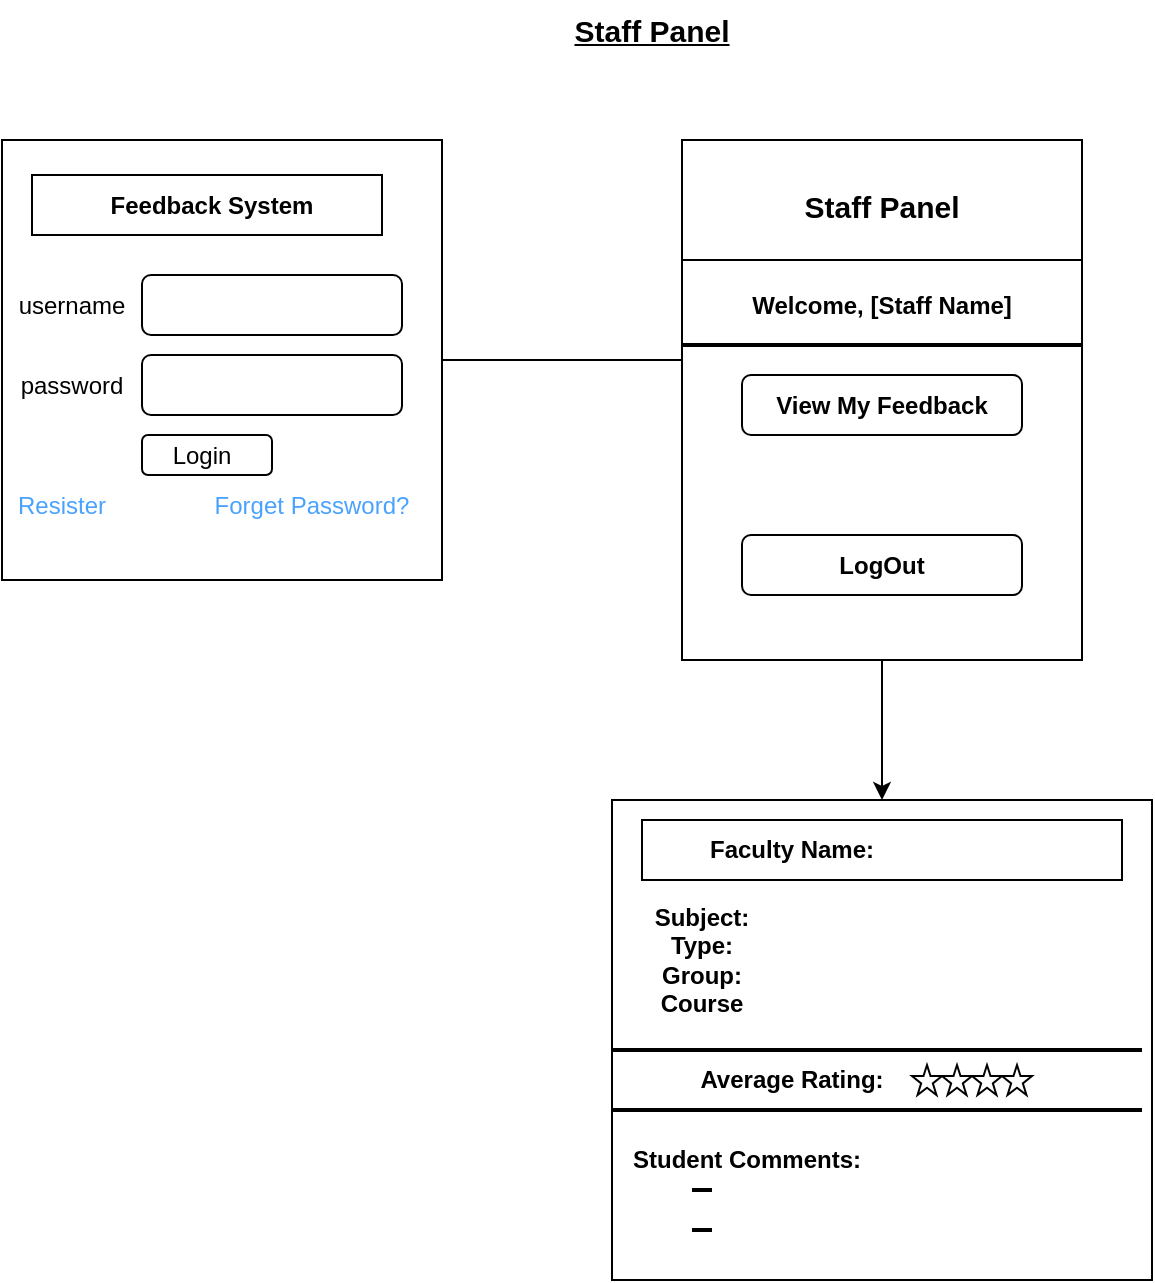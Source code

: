 <mxfile version="27.0.9">
  <diagram name="Page-1" id="B68G69nyZDmtwaSJx-K-">
    <mxGraphModel dx="1042" dy="626" grid="1" gridSize="10" guides="1" tooltips="1" connect="1" arrows="1" fold="1" page="1" pageScale="1" pageWidth="850" pageHeight="1100" math="0" shadow="0">
      <root>
        <mxCell id="0" />
        <mxCell id="1" parent="0" />
        <mxCell id="9UhjAVeoC2yW7LXFhDXO-1" value="Staff Panel" style="text;strokeColor=none;align=center;fillColor=none;html=1;verticalAlign=middle;whiteSpace=wrap;rounded=0;strokeWidth=6;fontSize=15;fontStyle=5" vertex="1" parent="1">
          <mxGeometry x="360" y="40" width="90" height="30" as="geometry" />
        </mxCell>
        <mxCell id="9UhjAVeoC2yW7LXFhDXO-108" value="" style="edgeStyle=orthogonalEdgeStyle;rounded=0;orthogonalLoop=1;jettySize=auto;html=1;" edge="1" parent="1" source="9UhjAVeoC2yW7LXFhDXO-2">
          <mxGeometry relative="1" as="geometry">
            <mxPoint x="430" y="220" as="targetPoint" />
          </mxGeometry>
        </mxCell>
        <mxCell id="9UhjAVeoC2yW7LXFhDXO-2" value="" style="whiteSpace=wrap;html=1;aspect=fixed;labelBackgroundColor=none;" vertex="1" parent="1">
          <mxGeometry x="80" y="110" width="220" height="220" as="geometry" />
        </mxCell>
        <mxCell id="9UhjAVeoC2yW7LXFhDXO-3" value="username" style="text;strokeColor=none;align=center;fillColor=none;html=1;verticalAlign=middle;whiteSpace=wrap;rounded=0;labelBackgroundColor=none;" vertex="1" parent="1">
          <mxGeometry x="80" y="177.5" width="70" height="30" as="geometry" />
        </mxCell>
        <mxCell id="9UhjAVeoC2yW7LXFhDXO-4" value="password" style="text;strokeColor=none;align=center;fillColor=none;html=1;verticalAlign=middle;whiteSpace=wrap;rounded=0;labelBackgroundColor=none;" vertex="1" parent="1">
          <mxGeometry x="85" y="217.5" width="60" height="30" as="geometry" />
        </mxCell>
        <mxCell id="9UhjAVeoC2yW7LXFhDXO-5" value="" style="rounded=1;whiteSpace=wrap;html=1;labelBackgroundColor=none;" vertex="1" parent="1">
          <mxGeometry x="150" y="177.5" width="130" height="30" as="geometry" />
        </mxCell>
        <mxCell id="9UhjAVeoC2yW7LXFhDXO-6" value="" style="rounded=1;whiteSpace=wrap;html=1;labelBackgroundColor=none;" vertex="1" parent="1">
          <mxGeometry x="150" y="217.5" width="130" height="30" as="geometry" />
        </mxCell>
        <mxCell id="9UhjAVeoC2yW7LXFhDXO-7" value="" style="rounded=1;whiteSpace=wrap;html=1;labelBackgroundColor=none;" vertex="1" parent="1">
          <mxGeometry x="150" y="257.5" width="65" height="20" as="geometry" />
        </mxCell>
        <mxCell id="9UhjAVeoC2yW7LXFhDXO-8" value="Login" style="text;strokeColor=none;align=center;fillColor=none;html=1;verticalAlign=middle;whiteSpace=wrap;rounded=0;labelBackgroundColor=none;" vertex="1" parent="1">
          <mxGeometry x="150" y="252.5" width="60" height="30" as="geometry" />
        </mxCell>
        <mxCell id="9UhjAVeoC2yW7LXFhDXO-9" value="Resister" style="text;strokeColor=none;align=center;fillColor=none;html=1;verticalAlign=middle;whiteSpace=wrap;rounded=0;labelBackgroundColor=none;fontColor=#4AA2FF;" vertex="1" parent="1">
          <mxGeometry x="80" y="277.5" width="60" height="30" as="geometry" />
        </mxCell>
        <mxCell id="9UhjAVeoC2yW7LXFhDXO-10" value="Forget Password?" style="text;strokeColor=none;align=center;fillColor=none;html=1;verticalAlign=middle;whiteSpace=wrap;rounded=0;labelBackgroundColor=none;fontColor=#4AA2FF;" vertex="1" parent="1">
          <mxGeometry x="170" y="277.5" width="130" height="30" as="geometry" />
        </mxCell>
        <mxCell id="9UhjAVeoC2yW7LXFhDXO-11" value="" style="rounded=0;whiteSpace=wrap;html=1;" vertex="1" parent="1">
          <mxGeometry x="95" y="127.5" width="175" height="30" as="geometry" />
        </mxCell>
        <mxCell id="9UhjAVeoC2yW7LXFhDXO-12" value="Feedback System" style="text;strokeColor=none;align=center;fillColor=none;html=1;verticalAlign=middle;whiteSpace=wrap;rounded=0;fontStyle=1" vertex="1" parent="1">
          <mxGeometry x="130" y="127.5" width="110" height="30" as="geometry" />
        </mxCell>
        <mxCell id="9UhjAVeoC2yW7LXFhDXO-109" value="" style="edgeStyle=orthogonalEdgeStyle;rounded=0;orthogonalLoop=1;jettySize=auto;html=1;" edge="1" parent="1" source="9UhjAVeoC2yW7LXFhDXO-13" target="9UhjAVeoC2yW7LXFhDXO-83">
          <mxGeometry relative="1" as="geometry">
            <Array as="points">
              <mxPoint x="520" y="420" />
              <mxPoint x="520" y="420" />
            </Array>
          </mxGeometry>
        </mxCell>
        <mxCell id="9UhjAVeoC2yW7LXFhDXO-13" value="" style="rounded=0;whiteSpace=wrap;html=1;" vertex="1" parent="1">
          <mxGeometry x="420" y="110" width="200" height="260" as="geometry" />
        </mxCell>
        <mxCell id="9UhjAVeoC2yW7LXFhDXO-81" value="" style="rounded=0;whiteSpace=wrap;html=1;" vertex="1" parent="1">
          <mxGeometry x="385" y="440" width="270" height="240" as="geometry" />
        </mxCell>
        <mxCell id="9UhjAVeoC2yW7LXFhDXO-82" value="" style="rounded=0;whiteSpace=wrap;html=1;" vertex="1" parent="1">
          <mxGeometry x="400" y="450" width="240" height="30" as="geometry" />
        </mxCell>
        <mxCell id="9UhjAVeoC2yW7LXFhDXO-83" value="Faculty Name:" style="text;strokeColor=none;align=center;fillColor=none;html=1;verticalAlign=middle;whiteSpace=wrap;rounded=0;fontStyle=1" vertex="1" parent="1">
          <mxGeometry x="410" y="440" width="130" height="50" as="geometry" />
        </mxCell>
        <mxCell id="9UhjAVeoC2yW7LXFhDXO-84" value="Subject:&lt;div&gt;Type:&lt;/div&gt;&lt;div&gt;Group:&lt;/div&gt;&lt;div&gt;Course&lt;/div&gt;" style="text;strokeColor=none;align=center;fillColor=none;html=1;verticalAlign=middle;whiteSpace=wrap;rounded=0;fontStyle=1" vertex="1" parent="1">
          <mxGeometry x="400" y="500" width="60" height="40" as="geometry" />
        </mxCell>
        <mxCell id="9UhjAVeoC2yW7LXFhDXO-86" value="" style="line;strokeWidth=2;html=1;" vertex="1" parent="1">
          <mxGeometry x="385" y="560" width="265" height="10" as="geometry" />
        </mxCell>
        <mxCell id="9UhjAVeoC2yW7LXFhDXO-88" value="Average Rating:" style="text;strokeColor=none;align=center;fillColor=none;html=1;verticalAlign=middle;whiteSpace=wrap;rounded=0;fontStyle=1" vertex="1" parent="1">
          <mxGeometry x="420" y="560" width="110" height="40" as="geometry" />
        </mxCell>
        <mxCell id="9UhjAVeoC2yW7LXFhDXO-89" value="" style="line;strokeWidth=2;html=1;" vertex="1" parent="1">
          <mxGeometry x="385" y="590" width="265" height="10" as="geometry" />
        </mxCell>
        <mxCell id="9UhjAVeoC2yW7LXFhDXO-91" value="Student Comments:" style="text;strokeColor=none;align=center;fillColor=none;html=1;verticalAlign=middle;whiteSpace=wrap;rounded=0;fontStyle=1" vertex="1" parent="1">
          <mxGeometry x="385" y="610" width="135" height="20" as="geometry" />
        </mxCell>
        <mxCell id="9UhjAVeoC2yW7LXFhDXO-92" value="" style="line;strokeWidth=2;html=1;" vertex="1" parent="1">
          <mxGeometry x="425" y="630" width="10" height="10" as="geometry" />
        </mxCell>
        <mxCell id="9UhjAVeoC2yW7LXFhDXO-93" value="" style="line;strokeWidth=2;html=1;" vertex="1" parent="1">
          <mxGeometry x="425" y="650" width="10" height="10" as="geometry" />
        </mxCell>
        <mxCell id="9UhjAVeoC2yW7LXFhDXO-96" value="" style="rounded=0;whiteSpace=wrap;html=1;" vertex="1" parent="1">
          <mxGeometry x="420" y="110" width="200" height="60" as="geometry" />
        </mxCell>
        <mxCell id="9UhjAVeoC2yW7LXFhDXO-97" value="Staff Panel" style="text;strokeColor=none;align=center;fillColor=none;html=1;verticalAlign=middle;whiteSpace=wrap;rounded=0;fontStyle=1;fontSize=15;" vertex="1" parent="1">
          <mxGeometry x="465" y="137.5" width="110" height="10" as="geometry" />
        </mxCell>
        <mxCell id="9UhjAVeoC2yW7LXFhDXO-98" value="" style="line;strokeWidth=2;html=1;" vertex="1" parent="1">
          <mxGeometry x="420" y="207.5" width="200" height="10" as="geometry" />
        </mxCell>
        <mxCell id="9UhjAVeoC2yW7LXFhDXO-99" value="" style="rounded=1;whiteSpace=wrap;html=1;" vertex="1" parent="1">
          <mxGeometry x="450" y="227.5" width="140" height="30" as="geometry" />
        </mxCell>
        <mxCell id="9UhjAVeoC2yW7LXFhDXO-102" value="" style="rounded=1;whiteSpace=wrap;html=1;" vertex="1" parent="1">
          <mxGeometry x="450" y="307.5" width="140" height="30" as="geometry" />
        </mxCell>
        <mxCell id="9UhjAVeoC2yW7LXFhDXO-103" value="Welcome, [Staff Name]" style="text;strokeColor=none;align=center;fillColor=none;html=1;verticalAlign=middle;whiteSpace=wrap;rounded=0;fontStyle=1" vertex="1" parent="1">
          <mxGeometry x="450" y="172.5" width="140" height="40" as="geometry" />
        </mxCell>
        <mxCell id="9UhjAVeoC2yW7LXFhDXO-104" value="View My Feedback" style="text;strokeColor=none;align=center;fillColor=none;html=1;verticalAlign=middle;whiteSpace=wrap;rounded=0;fontStyle=1" vertex="1" parent="1">
          <mxGeometry x="465" y="227.5" width="110" height="30" as="geometry" />
        </mxCell>
        <mxCell id="9UhjAVeoC2yW7LXFhDXO-106" value="LogOut" style="text;strokeColor=none;align=center;fillColor=none;html=1;verticalAlign=middle;whiteSpace=wrap;rounded=0;fontStyle=1" vertex="1" parent="1">
          <mxGeometry x="490" y="307.5" width="60" height="30" as="geometry" />
        </mxCell>
        <mxCell id="9UhjAVeoC2yW7LXFhDXO-110" value="" style="verticalLabelPosition=bottom;verticalAlign=top;html=1;shape=mxgraph.basic.star;whiteSpace=wrap;fillColor=default;gradientColor=none;" vertex="1" parent="1">
          <mxGeometry x="535" y="572.5" width="15" height="15" as="geometry" />
        </mxCell>
        <mxCell id="9UhjAVeoC2yW7LXFhDXO-111" value="" style="verticalLabelPosition=bottom;verticalAlign=top;html=1;shape=mxgraph.basic.star;whiteSpace=wrap;fillColor=default;gradientColor=none;" vertex="1" parent="1">
          <mxGeometry x="550" y="572.5" width="15" height="15" as="geometry" />
        </mxCell>
        <mxCell id="9UhjAVeoC2yW7LXFhDXO-112" value="" style="verticalLabelPosition=bottom;verticalAlign=top;html=1;shape=mxgraph.basic.star;whiteSpace=wrap;fillColor=default;gradientColor=none;" vertex="1" parent="1">
          <mxGeometry x="565" y="572.5" width="15" height="15" as="geometry" />
        </mxCell>
        <mxCell id="9UhjAVeoC2yW7LXFhDXO-113" value="" style="verticalLabelPosition=bottom;verticalAlign=top;html=1;shape=mxgraph.basic.star;whiteSpace=wrap;fillColor=default;gradientColor=none;" vertex="1" parent="1">
          <mxGeometry x="580" y="572.5" width="15" height="15" as="geometry" />
        </mxCell>
      </root>
    </mxGraphModel>
  </diagram>
</mxfile>
